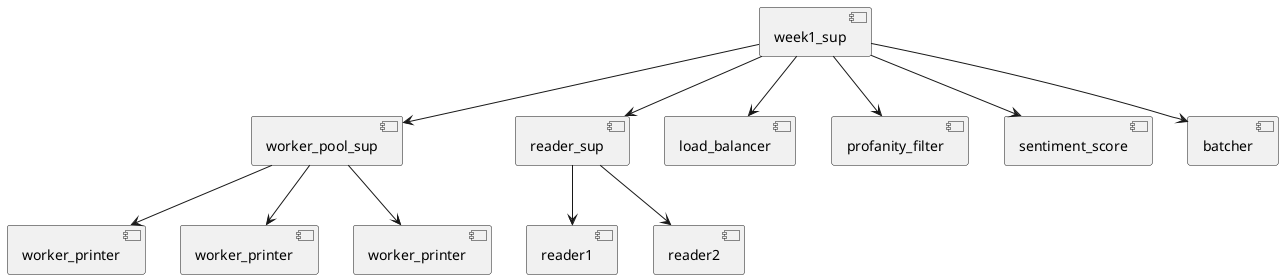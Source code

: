 @startuml
[week1_sup] as R
[worker_pool_sup] as PS
[reader_sup] as RS
[load_balancer] as LB
[profanity_filter] as PF
[sentiment_score] as SS
[batcher] as B
[worker_printer] as WP1
[worker_printer] as WP2
[worker_printer] as WP3

R --> RS
R --> PS
R --> LB
R --> PF
R --> SS
R --> B
PS--> WP1
PS--> WP2
PS--> WP3

RS --> [reader1]
RS --> [reader2]
@enduml